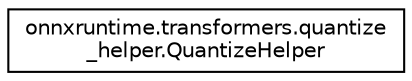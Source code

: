 digraph "Graphical Class Hierarchy"
{
 // LATEX_PDF_SIZE
  edge [fontname="Helvetica",fontsize="10",labelfontname="Helvetica",labelfontsize="10"];
  node [fontname="Helvetica",fontsize="10",shape=record];
  rankdir="LR";
  Node0 [label="onnxruntime.transformers.quantize\l_helper.QuantizeHelper",height=0.2,width=0.4,color="black", fillcolor="white", style="filled",URL="$classonnxruntime_1_1transformers_1_1quantize__helper_1_1QuantizeHelper.html",tooltip=" "];
}
